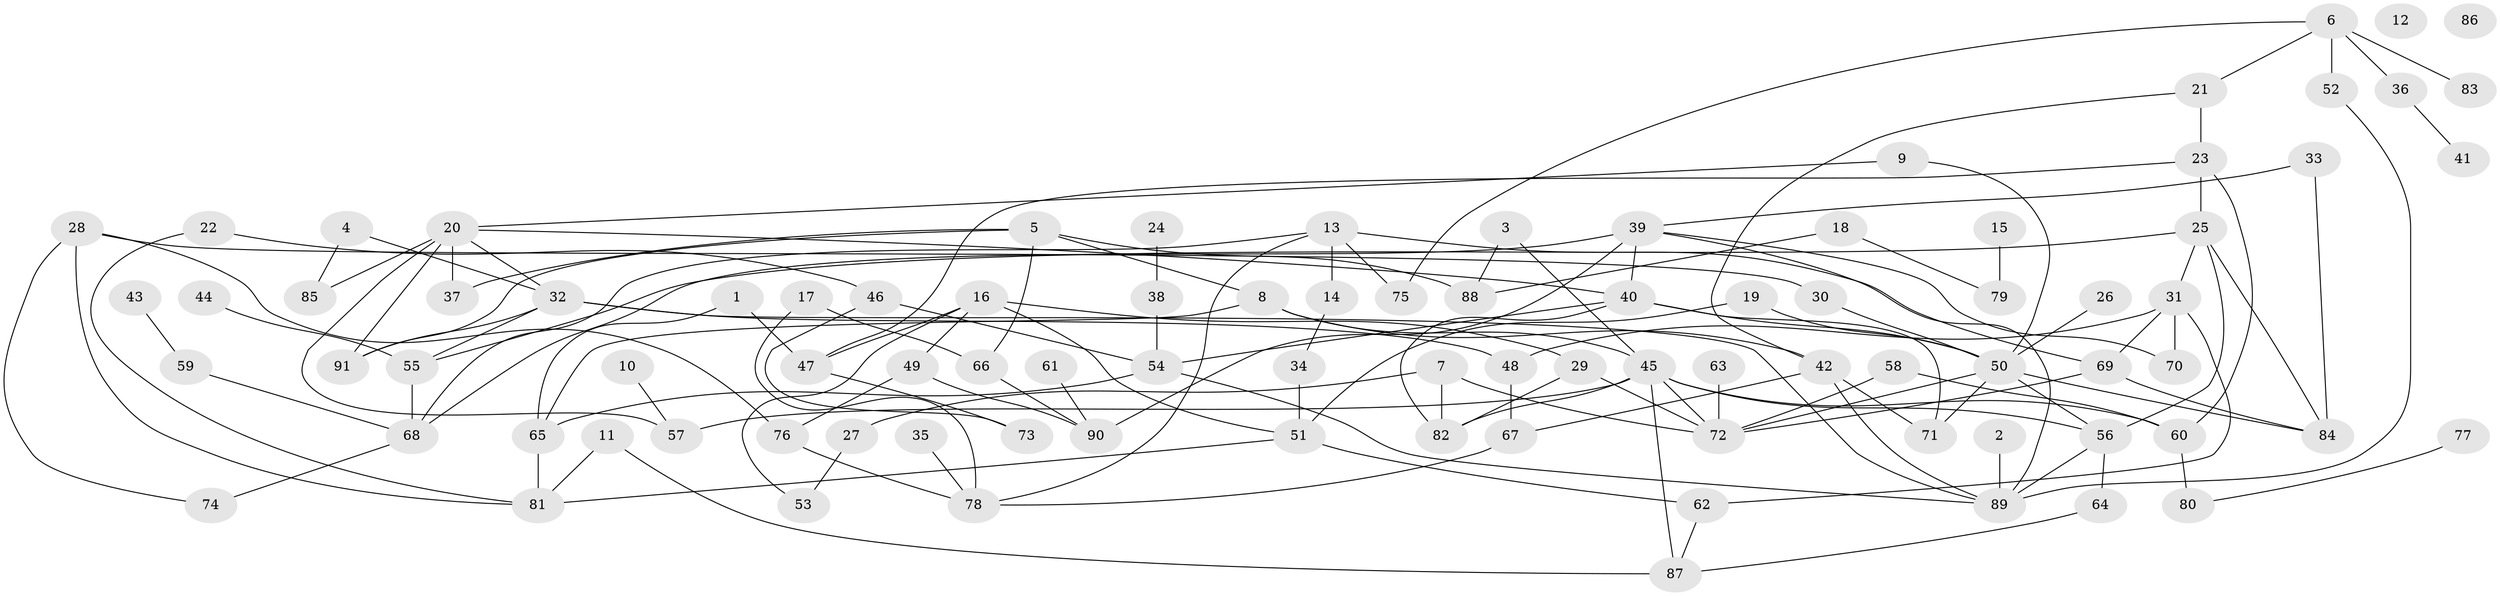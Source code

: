 // Generated by graph-tools (version 1.1) at 2025/25/03/09/25 03:25:19]
// undirected, 91 vertices, 141 edges
graph export_dot {
graph [start="1"]
  node [color=gray90,style=filled];
  1;
  2;
  3;
  4;
  5;
  6;
  7;
  8;
  9;
  10;
  11;
  12;
  13;
  14;
  15;
  16;
  17;
  18;
  19;
  20;
  21;
  22;
  23;
  24;
  25;
  26;
  27;
  28;
  29;
  30;
  31;
  32;
  33;
  34;
  35;
  36;
  37;
  38;
  39;
  40;
  41;
  42;
  43;
  44;
  45;
  46;
  47;
  48;
  49;
  50;
  51;
  52;
  53;
  54;
  55;
  56;
  57;
  58;
  59;
  60;
  61;
  62;
  63;
  64;
  65;
  66;
  67;
  68;
  69;
  70;
  71;
  72;
  73;
  74;
  75;
  76;
  77;
  78;
  79;
  80;
  81;
  82;
  83;
  84;
  85;
  86;
  87;
  88;
  89;
  90;
  91;
  1 -- 47;
  1 -- 65;
  2 -- 89;
  3 -- 45;
  3 -- 88;
  4 -- 32;
  4 -- 85;
  5 -- 8;
  5 -- 37;
  5 -- 66;
  5 -- 88;
  5 -- 91;
  6 -- 21;
  6 -- 36;
  6 -- 52;
  6 -- 75;
  6 -- 83;
  7 -- 27;
  7 -- 72;
  7 -- 82;
  8 -- 42;
  8 -- 45;
  8 -- 65;
  9 -- 20;
  9 -- 50;
  10 -- 57;
  11 -- 81;
  11 -- 87;
  13 -- 14;
  13 -- 68;
  13 -- 69;
  13 -- 75;
  13 -- 78;
  14 -- 34;
  15 -- 79;
  16 -- 29;
  16 -- 47;
  16 -- 49;
  16 -- 51;
  16 -- 53;
  17 -- 66;
  17 -- 78;
  18 -- 79;
  18 -- 88;
  19 -- 50;
  19 -- 51;
  20 -- 32;
  20 -- 37;
  20 -- 40;
  20 -- 57;
  20 -- 85;
  20 -- 91;
  21 -- 23;
  21 -- 42;
  22 -- 46;
  22 -- 81;
  23 -- 25;
  23 -- 47;
  23 -- 60;
  24 -- 38;
  25 -- 31;
  25 -- 55;
  25 -- 56;
  25 -- 84;
  26 -- 50;
  27 -- 53;
  28 -- 30;
  28 -- 74;
  28 -- 76;
  28 -- 81;
  29 -- 72;
  29 -- 82;
  30 -- 50;
  31 -- 48;
  31 -- 62;
  31 -- 69;
  31 -- 70;
  32 -- 48;
  32 -- 55;
  32 -- 89;
  32 -- 91;
  33 -- 39;
  33 -- 84;
  34 -- 51;
  35 -- 78;
  36 -- 41;
  38 -- 54;
  39 -- 40;
  39 -- 68;
  39 -- 70;
  39 -- 89;
  39 -- 90;
  40 -- 50;
  40 -- 54;
  40 -- 71;
  40 -- 82;
  42 -- 67;
  42 -- 71;
  42 -- 89;
  43 -- 59;
  44 -- 55;
  45 -- 56;
  45 -- 57;
  45 -- 60;
  45 -- 72;
  45 -- 82;
  45 -- 87;
  46 -- 54;
  46 -- 73;
  47 -- 73;
  48 -- 67;
  49 -- 76;
  49 -- 90;
  50 -- 56;
  50 -- 71;
  50 -- 72;
  50 -- 84;
  51 -- 62;
  51 -- 81;
  52 -- 89;
  54 -- 65;
  54 -- 89;
  55 -- 68;
  56 -- 64;
  56 -- 89;
  58 -- 60;
  58 -- 72;
  59 -- 68;
  60 -- 80;
  61 -- 90;
  62 -- 87;
  63 -- 72;
  64 -- 87;
  65 -- 81;
  66 -- 90;
  67 -- 78;
  68 -- 74;
  69 -- 72;
  69 -- 84;
  76 -- 78;
  77 -- 80;
}
